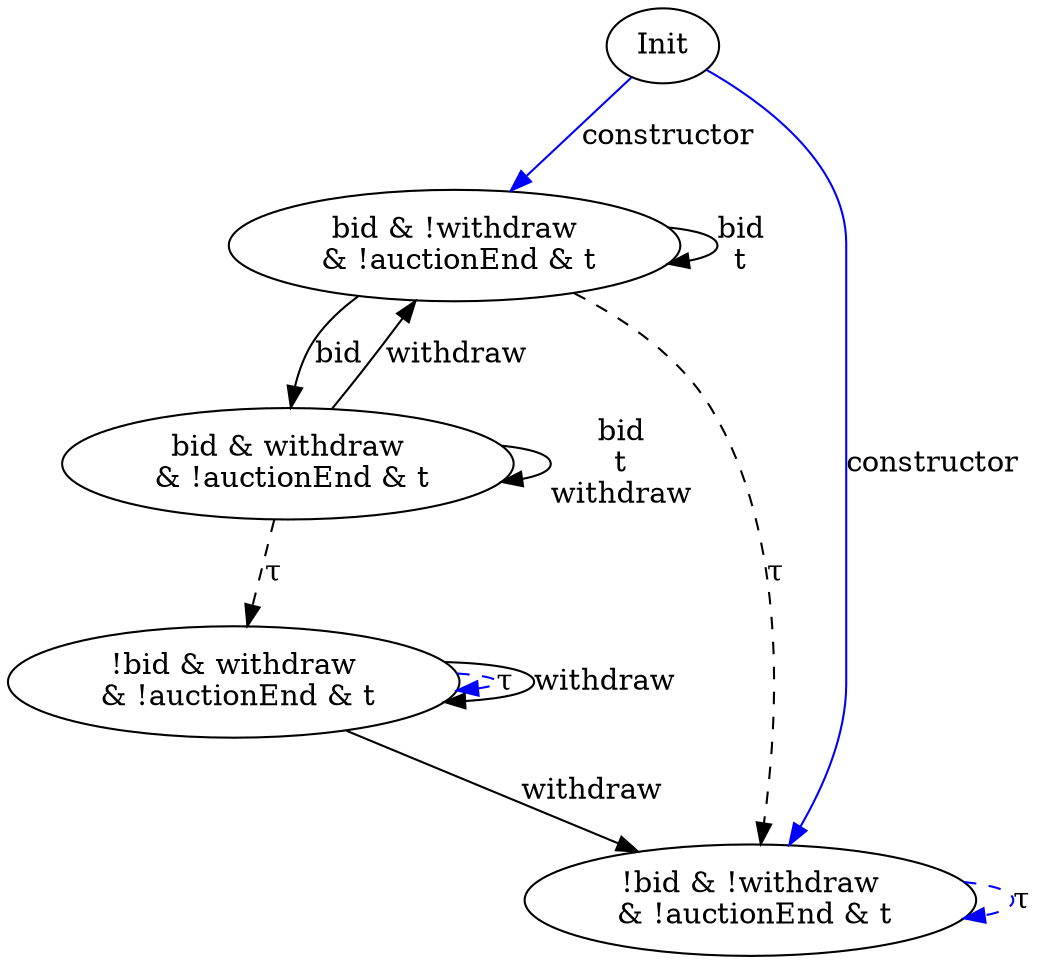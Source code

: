 digraph {
S00 [label="Init"]
S04 [label="bid & withdraw\n & !auctionEnd & t\n"]
S07 [label="!bid & withdraw\n & !auctionEnd & t\n"]
S09 [label="bid & !withdraw\n & !auctionEnd & t\n"]
S12 [label="!bid & !withdraw\n & !auctionEnd & t\n"]

S04->S04 [label="bid\nt\nwithdraw", style="", color="black"]
S09->S04 [label="bid", style="", color="black"]
S00->S12 [label="constructor", style="", color="blue"]
S04->S07 [label="τ", style="dashed", color="black"]
S07->S07 [label="τ", style="dashed", color="blue"]
S00->S09 [label="constructor", style="", color="blue"]
S04->S09 [label="withdraw", style="", color="black"]
S07->S07 [label="withdraw", style="", color="black"]
S12->S12 [label="τ", style="dashed", color="blue"]
S09->S12 [label="τ", style="dashed", color="black"]
S09->S09 [label="bid\nt", style="", color="black"]
S07->S12 [label="withdraw", style="", color="black"]
}
